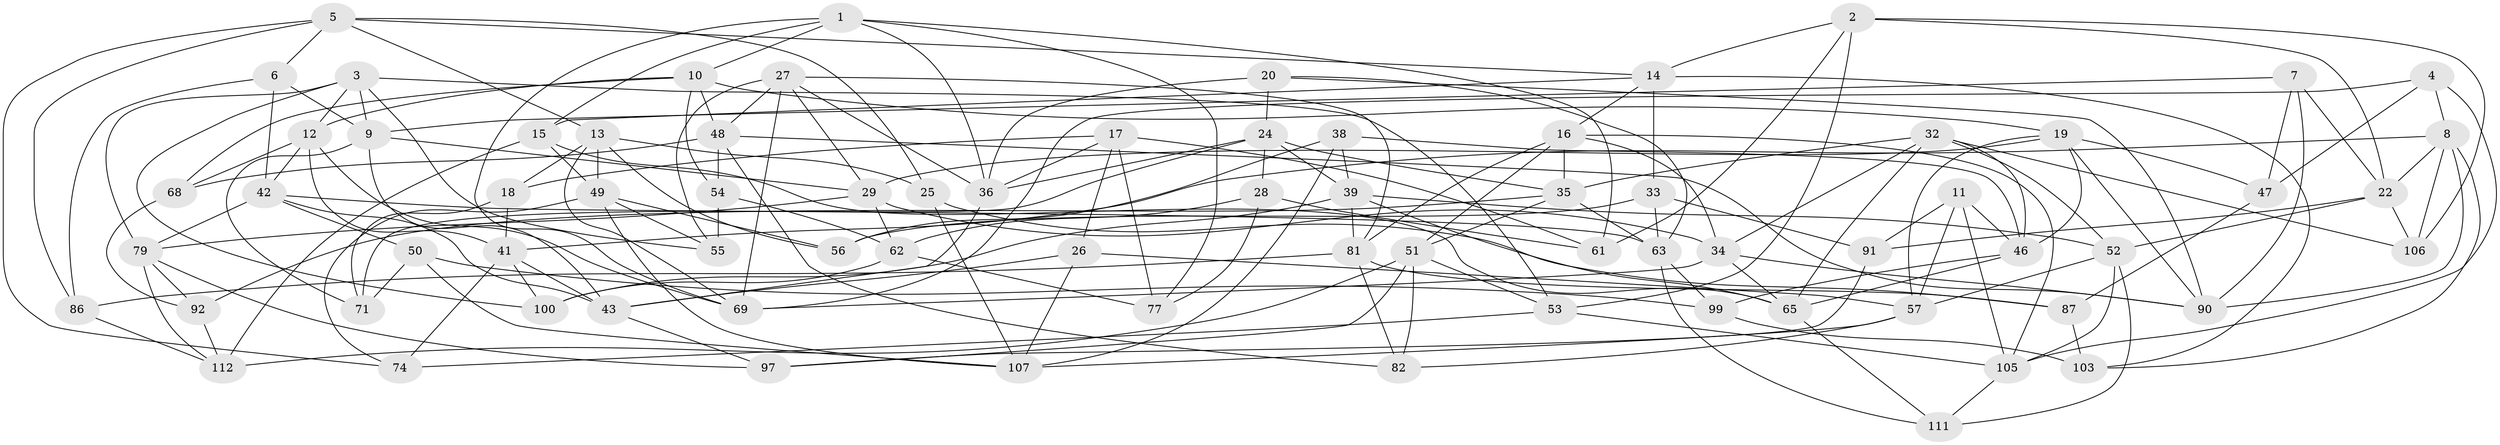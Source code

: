 // Generated by graph-tools (version 1.1) at 2025/24/03/03/25 07:24:28]
// undirected, 75 vertices, 190 edges
graph export_dot {
graph [start="1"]
  node [color=gray90,style=filled];
  1 [super="+78"];
  2 [super="+23"];
  3 [super="+21"];
  4;
  5 [super="+44"];
  6;
  7;
  8 [super="+115"];
  9 [super="+93"];
  10 [super="+114"];
  11;
  12 [super="+30"];
  13 [super="+95"];
  14 [super="+37"];
  15 [super="+40"];
  16 [super="+119"];
  17 [super="+45"];
  18;
  19 [super="+94"];
  20;
  22 [super="+80"];
  24 [super="+31"];
  25;
  26;
  27 [super="+85"];
  28;
  29 [super="+76"];
  32 [super="+66"];
  33;
  34 [super="+84"];
  35 [super="+73"];
  36 [super="+60"];
  38;
  39 [super="+118"];
  41 [super="+88"];
  42 [super="+104"];
  43 [super="+59"];
  46 [super="+75"];
  47;
  48 [super="+98"];
  49 [super="+70"];
  50;
  51 [super="+108"];
  52 [super="+64"];
  53 [super="+67"];
  54;
  55;
  56;
  57 [super="+58"];
  61;
  62 [super="+110"];
  63 [super="+96"];
  65 [super="+72"];
  68;
  69 [super="+83"];
  71;
  74;
  77 [super="+89"];
  79 [super="+102"];
  81 [super="+101"];
  82;
  86;
  87;
  90 [super="+109"];
  91;
  92;
  97;
  99;
  100;
  103;
  105 [super="+117"];
  106;
  107 [super="+116"];
  111;
  112 [super="+113"];
  1 -- 61;
  1 -- 69;
  1 -- 10;
  1 -- 77;
  1 -- 15;
  1 -- 36;
  2 -- 61;
  2 -- 106;
  2 -- 22;
  2 -- 53 [weight=2];
  2 -- 14;
  3 -- 100;
  3 -- 55;
  3 -- 12;
  3 -- 9;
  3 -- 53;
  3 -- 79;
  4 -- 69;
  4 -- 47;
  4 -- 105;
  4 -- 8;
  5 -- 74;
  5 -- 86;
  5 -- 6;
  5 -- 25;
  5 -- 13;
  5 -- 14;
  6 -- 86;
  6 -- 9;
  6 -- 42;
  7 -- 47;
  7 -- 22;
  7 -- 9;
  7 -- 90;
  8 -- 106;
  8 -- 103;
  8 -- 90;
  8 -- 41;
  8 -- 22;
  9 -- 71;
  9 -- 43;
  9 -- 29;
  10 -- 12;
  10 -- 68;
  10 -- 48;
  10 -- 54;
  10 -- 19;
  11 -- 91;
  11 -- 105;
  11 -- 46;
  11 -- 57;
  12 -- 68;
  12 -- 42;
  12 -- 69;
  12 -- 41;
  13 -- 18;
  13 -- 56;
  13 -- 49;
  13 -- 69;
  13 -- 25;
  14 -- 16;
  14 -- 33;
  14 -- 103;
  14 -- 15;
  15 -- 112 [weight=2];
  15 -- 65;
  15 -- 49;
  16 -- 105;
  16 -- 34;
  16 -- 35;
  16 -- 51;
  16 -- 81;
  17 -- 18;
  17 -- 26;
  17 -- 61;
  17 -- 77 [weight=2];
  17 -- 36;
  18 -- 71;
  18 -- 41;
  19 -- 29;
  19 -- 90;
  19 -- 57;
  19 -- 47;
  19 -- 46;
  20 -- 63;
  20 -- 24;
  20 -- 90;
  20 -- 36;
  22 -- 106;
  22 -- 52;
  22 -- 91;
  24 -- 28;
  24 -- 39;
  24 -- 35;
  24 -- 36;
  24 -- 71;
  25 -- 87;
  25 -- 107;
  26 -- 43;
  26 -- 107;
  26 -- 57;
  27 -- 69;
  27 -- 48;
  27 -- 55;
  27 -- 81;
  27 -- 36;
  27 -- 29;
  28 -- 62;
  28 -- 77;
  28 -- 61;
  29 -- 34;
  29 -- 62;
  29 -- 79;
  32 -- 46;
  32 -- 35;
  32 -- 34;
  32 -- 65;
  32 -- 106;
  32 -- 52;
  33 -- 63;
  33 -- 91;
  33 -- 56;
  34 -- 65;
  34 -- 90;
  34 -- 69;
  35 -- 51;
  35 -- 92;
  35 -- 63;
  36 -- 43;
  38 -- 107;
  38 -- 46;
  38 -- 56;
  38 -- 39;
  39 -- 100;
  39 -- 81;
  39 -- 52;
  39 -- 65;
  41 -- 100;
  41 -- 74;
  41 -- 43;
  42 -- 43;
  42 -- 50;
  42 -- 79;
  42 -- 63;
  43 -- 97;
  46 -- 99;
  46 -- 65;
  47 -- 87;
  48 -- 68;
  48 -- 82;
  48 -- 90;
  48 -- 54;
  49 -- 56;
  49 -- 74;
  49 -- 107;
  49 -- 55;
  50 -- 71;
  50 -- 99;
  50 -- 107;
  51 -- 97;
  51 -- 112;
  51 -- 82;
  51 -- 53;
  52 -- 111;
  52 -- 57;
  52 -- 105;
  53 -- 74;
  53 -- 105;
  54 -- 62;
  54 -- 55;
  57 -- 82;
  57 -- 107;
  62 -- 100;
  62 -- 77 [weight=2];
  63 -- 99;
  63 -- 111;
  65 -- 111;
  68 -- 92;
  79 -- 97;
  79 -- 92;
  79 -- 112;
  81 -- 87;
  81 -- 86;
  81 -- 82;
  86 -- 112;
  87 -- 103;
  91 -- 97;
  92 -- 112;
  99 -- 103;
  105 -- 111;
}
